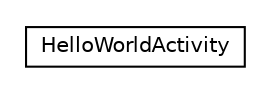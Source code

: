 #!/usr/local/bin/dot
#
# Class diagram 
# Generated by UMLGraph version R5_6-24-gf6e263 (http://www.umlgraph.org/)
#

digraph G {
	edge [fontname="Helvetica",fontsize=10,labelfontname="Helvetica",labelfontsize=10];
	node [fontname="Helvetica",fontsize=10,shape=plaintext];
	nodesep=0.25;
	ranksep=0.5;
	// com.chrisdoyle.helloworld.app.HelloWorldActivity
	c0 [label=<<table title="com.chrisdoyle.helloworld.app.HelloWorldActivity" border="0" cellborder="1" cellspacing="0" cellpadding="2" port="p" href="./HelloWorldActivity.html">
		<tr><td><table border="0" cellspacing="0" cellpadding="1">
<tr><td align="center" balign="center"> HelloWorldActivity </td></tr>
		</table></td></tr>
		</table>>, URL="./HelloWorldActivity.html", fontname="Helvetica", fontcolor="black", fontsize=10.0];
}

